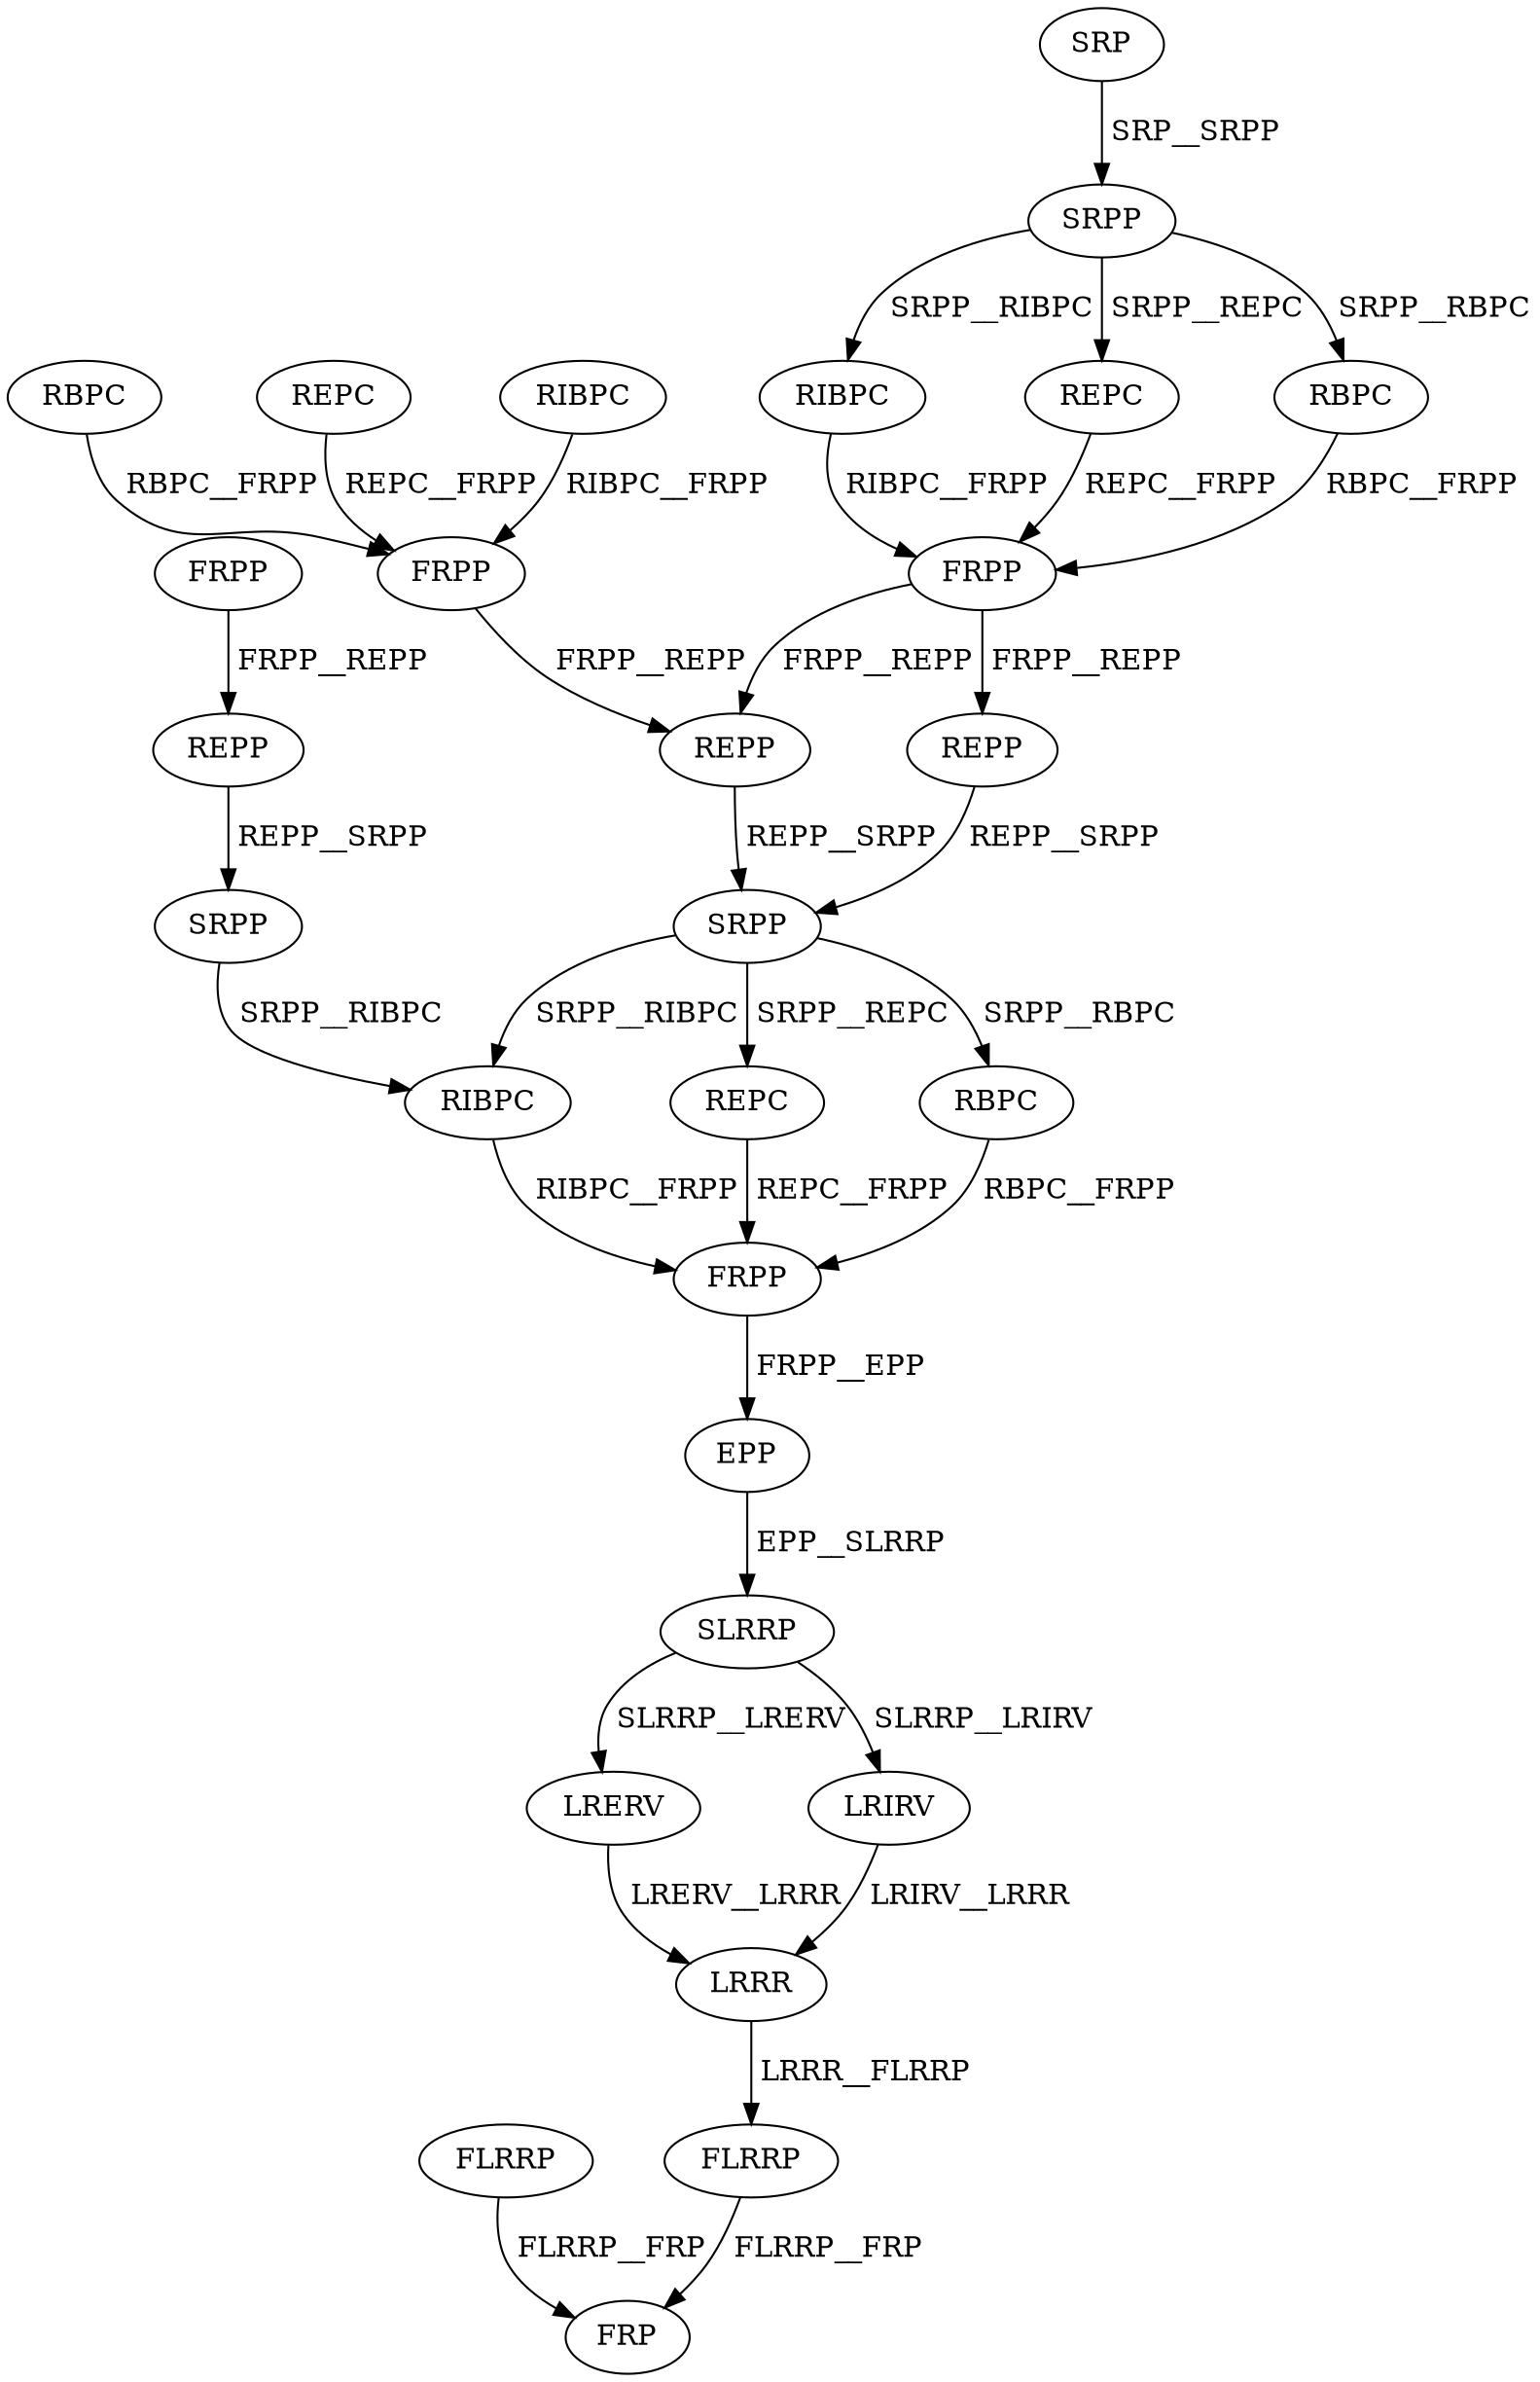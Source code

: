 digraph G { 
1 [label="SRP",color=black,fontcolor=black];
2 [label="FRPP",color=black,fontcolor=black];
3 [label="RBPC",color=black,fontcolor=black];
4 [label="REPC",color=black,fontcolor=black];
5 [label="RIBPC",color=black,fontcolor=black];
6 [label="SRPP",color=black,fontcolor=black];
7 [label="REPP",color=black,fontcolor=black];
8 [label="FRPP",color=black,fontcolor=black];
9 [label="RIBPC",color=black,fontcolor=black];
10 [label="REPC",color=black,fontcolor=black];
11 [label="RBPC",color=black,fontcolor=black];
12 [label="FRPP",color=black,fontcolor=black];
13 [label="SRPP",color=black,fontcolor=black];
14 [label="REPP",color=black,fontcolor=black];
15 [label="REPP",color=black,fontcolor=black];
16 [label="SRPP",color=black,fontcolor=black];
17 [label="RIBPC",color=black,fontcolor=black];
18 [label="REPC",color=black,fontcolor=black];
19 [label="RBPC",color=black,fontcolor=black];
20 [label="FRPP",color=black,fontcolor=black];
21 [label="EPP",color=black,fontcolor=black];
22 [label="SLRRP",color=black,fontcolor=black];
23 [label="LRERV",color=black,fontcolor=black];
24 [label="LRIRV",color=black,fontcolor=black];
25 [label="FLRRP",color=black,fontcolor=black];
26 [label="LRRR",color=black,fontcolor=black];
27 [label="FLRRP",color=black,fontcolor=black];
28 [label="FRP",color=black,fontcolor=black];
1->6[label=" SRP__SRPP",color=black,fontcolor=black];
2->7[label=" FRPP__REPP",color=black,fontcolor=black];
3->8[label=" RBPC__FRPP",color=black,fontcolor=black];
4->8[label=" REPC__FRPP",color=black,fontcolor=black];
5->8[label=" RIBPC__FRPP",color=black,fontcolor=black];
6->9[label=" SRPP__RIBPC",color=black,fontcolor=black];
6->10[label=" SRPP__REPC",color=black,fontcolor=black];
6->11[label=" SRPP__RBPC",color=black,fontcolor=black];
7->13[label=" REPP__SRPP",color=black,fontcolor=black];
8->14[label=" FRPP__REPP",color=black,fontcolor=black];
9->12[label=" RIBPC__FRPP",color=black,fontcolor=black];
10->12[label=" REPC__FRPP",color=black,fontcolor=black];
11->12[label=" RBPC__FRPP",color=black,fontcolor=black];
12->14[label=" FRPP__REPP",color=black,fontcolor=black];
12->15[label=" FRPP__REPP",color=black,fontcolor=black];
13->17[label=" SRPP__RIBPC",color=black,fontcolor=black];
14->16[label=" REPP__SRPP",color=black,fontcolor=black];
15->16[label=" REPP__SRPP",color=black,fontcolor=black];
16->17[label=" SRPP__RIBPC",color=black,fontcolor=black];
16->18[label=" SRPP__REPC",color=black,fontcolor=black];
16->19[label=" SRPP__RBPC",color=black,fontcolor=black];
17->20[label=" RIBPC__FRPP",color=black,fontcolor=black];
18->20[label=" REPC__FRPP",color=black,fontcolor=black];
19->20[label=" RBPC__FRPP",color=black,fontcolor=black];
20->21[label=" FRPP__EPP",color=black,fontcolor=black];
21->22[label=" EPP__SLRRP",color=black,fontcolor=black];
22->23[label=" SLRRP__LRERV",color=black,fontcolor=black];
22->24[label=" SLRRP__LRIRV",color=black,fontcolor=black];
23->26[label=" LRERV__LRRR",color=black,fontcolor=black];
24->26[label=" LRIRV__LRRR",color=black,fontcolor=black];
25->28[label=" FLRRP__FRP",color=black,fontcolor=black];
26->27[label=" LRRR__FLRRP",color=black,fontcolor=black];
27->28[label=" FLRRP__FRP",color=black,fontcolor=black];
}
